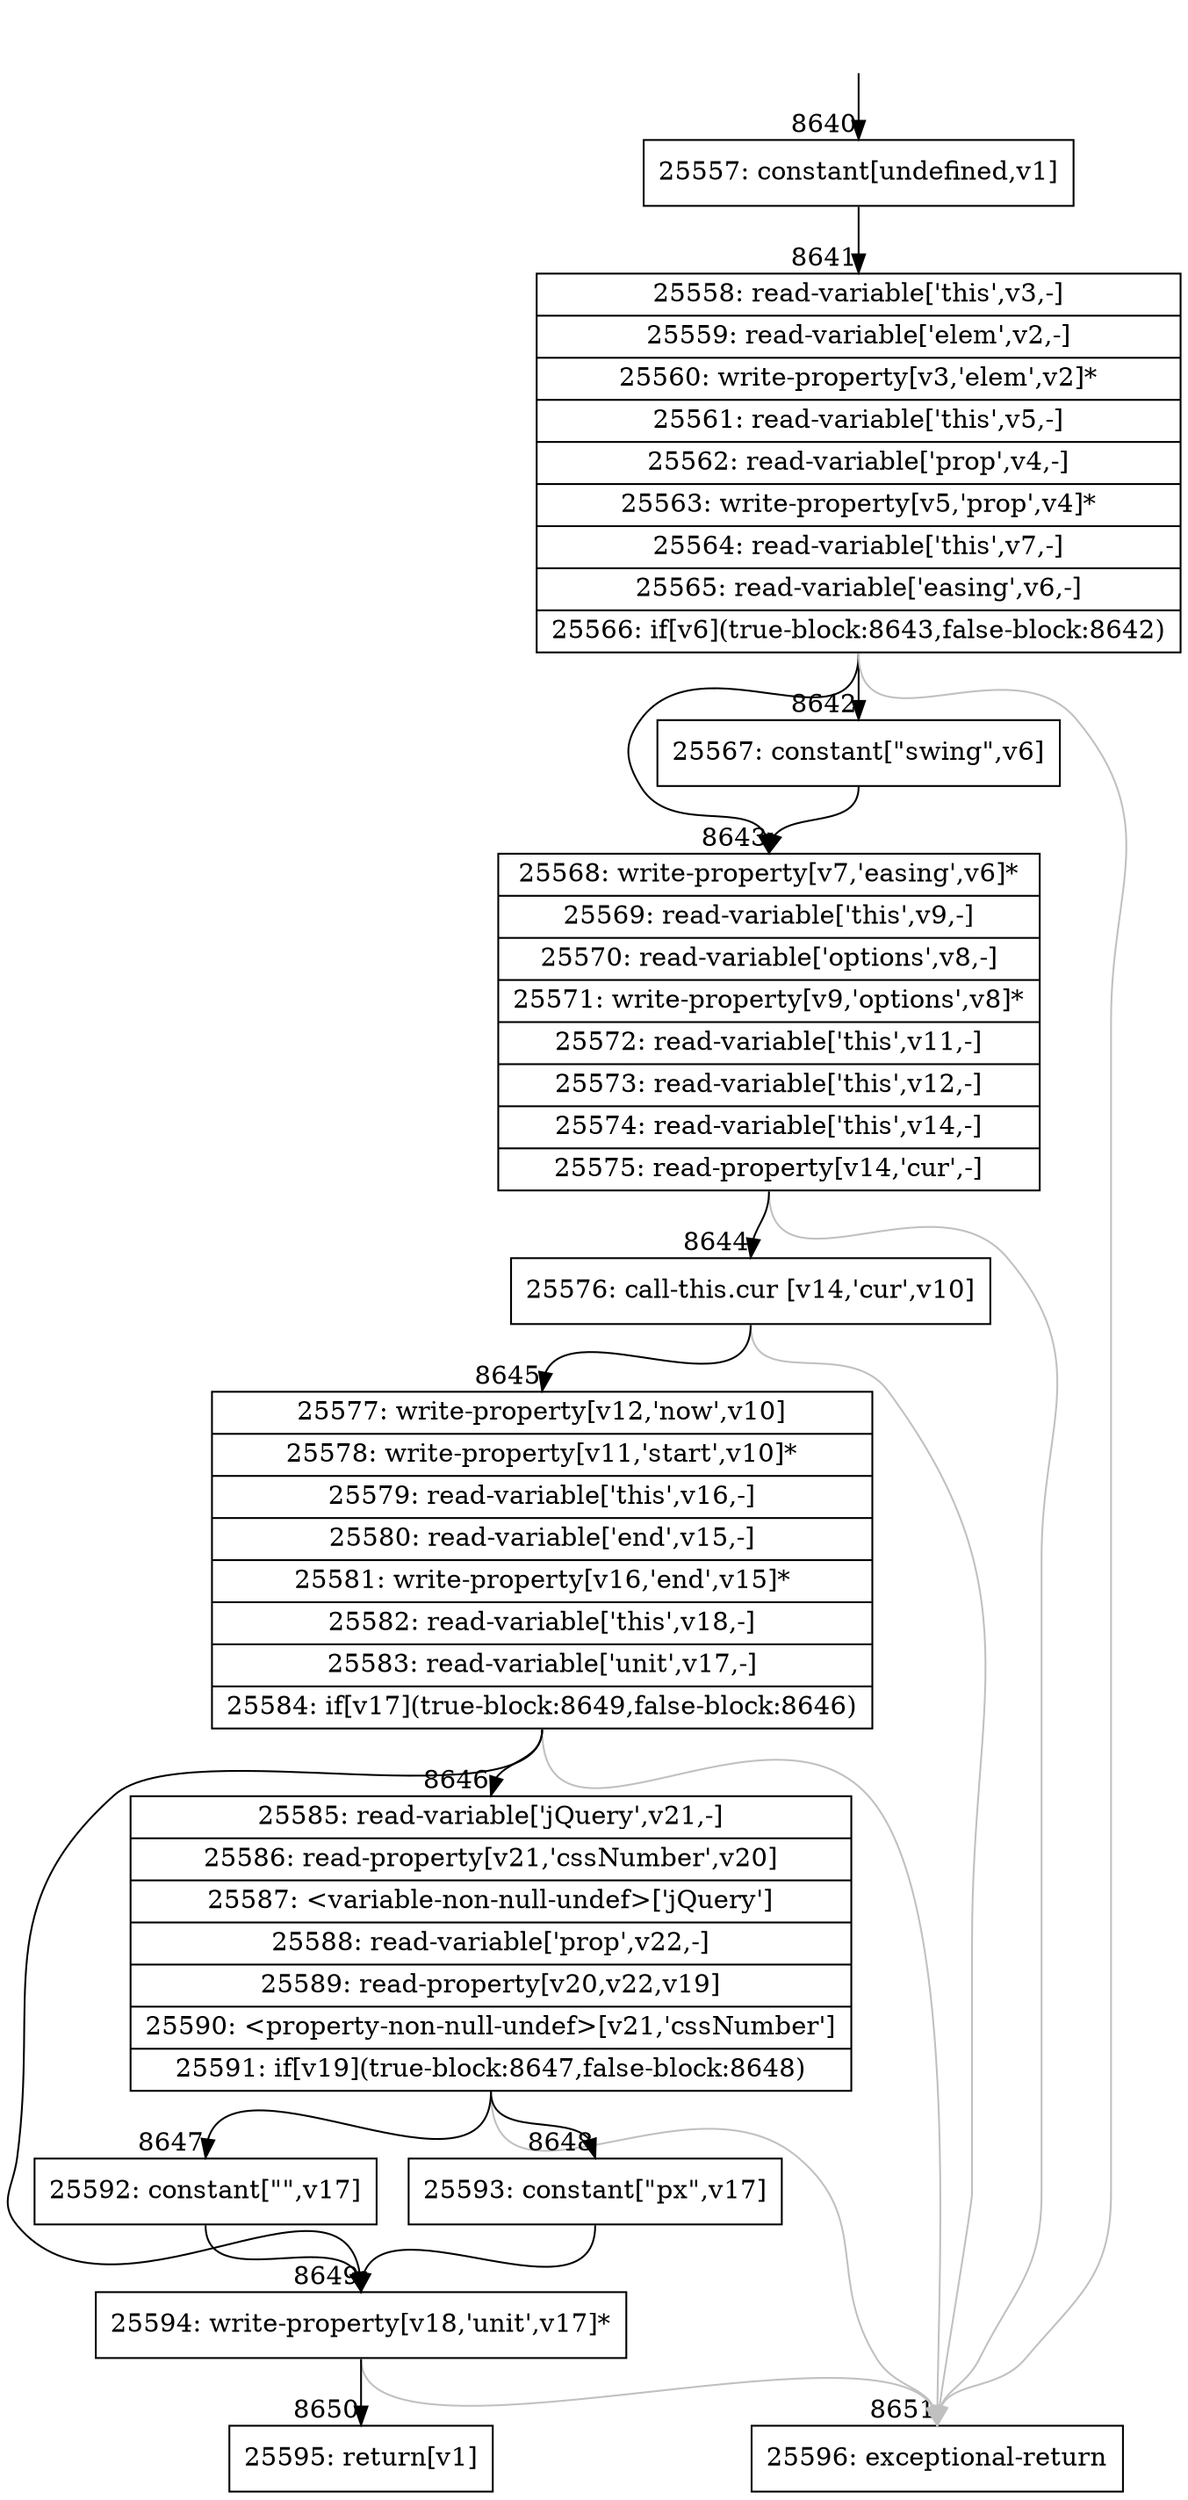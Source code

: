 digraph {
rankdir="TD"
BB_entry534[shape=none,label=""];
BB_entry534 -> BB8640 [tailport=s, headport=n, headlabel="    8640"]
BB8640 [shape=record label="{25557: constant[undefined,v1]}" ] 
BB8640 -> BB8641 [tailport=s, headport=n, headlabel="      8641"]
BB8641 [shape=record label="{25558: read-variable['this',v3,-]|25559: read-variable['elem',v2,-]|25560: write-property[v3,'elem',v2]*|25561: read-variable['this',v5,-]|25562: read-variable['prop',v4,-]|25563: write-property[v5,'prop',v4]*|25564: read-variable['this',v7,-]|25565: read-variable['easing',v6,-]|25566: if[v6](true-block:8643,false-block:8642)}" ] 
BB8641 -> BB8643 [tailport=s, headport=n, headlabel="      8643"]
BB8641 -> BB8642 [tailport=s, headport=n, headlabel="      8642"]
BB8641 -> BB8651 [tailport=s, headport=n, color=gray, headlabel="      8651"]
BB8642 [shape=record label="{25567: constant[\"swing\",v6]}" ] 
BB8642 -> BB8643 [tailport=s, headport=n]
BB8643 [shape=record label="{25568: write-property[v7,'easing',v6]*|25569: read-variable['this',v9,-]|25570: read-variable['options',v8,-]|25571: write-property[v9,'options',v8]*|25572: read-variable['this',v11,-]|25573: read-variable['this',v12,-]|25574: read-variable['this',v14,-]|25575: read-property[v14,'cur',-]}" ] 
BB8643 -> BB8644 [tailport=s, headport=n, headlabel="      8644"]
BB8643 -> BB8651 [tailport=s, headport=n, color=gray]
BB8644 [shape=record label="{25576: call-this.cur [v14,'cur',v10]}" ] 
BB8644 -> BB8645 [tailport=s, headport=n, headlabel="      8645"]
BB8644 -> BB8651 [tailport=s, headport=n, color=gray]
BB8645 [shape=record label="{25577: write-property[v12,'now',v10]|25578: write-property[v11,'start',v10]*|25579: read-variable['this',v16,-]|25580: read-variable['end',v15,-]|25581: write-property[v16,'end',v15]*|25582: read-variable['this',v18,-]|25583: read-variable['unit',v17,-]|25584: if[v17](true-block:8649,false-block:8646)}" ] 
BB8645 -> BB8649 [tailport=s, headport=n, headlabel="      8649"]
BB8645 -> BB8646 [tailport=s, headport=n, headlabel="      8646"]
BB8645 -> BB8651 [tailport=s, headport=n, color=gray]
BB8646 [shape=record label="{25585: read-variable['jQuery',v21,-]|25586: read-property[v21,'cssNumber',v20]|25587: \<variable-non-null-undef\>['jQuery']|25588: read-variable['prop',v22,-]|25589: read-property[v20,v22,v19]|25590: \<property-non-null-undef\>[v21,'cssNumber']|25591: if[v19](true-block:8647,false-block:8648)}" ] 
BB8646 -> BB8647 [tailport=s, headport=n, headlabel="      8647"]
BB8646 -> BB8648 [tailport=s, headport=n, headlabel="      8648"]
BB8646 -> BB8651 [tailport=s, headport=n, color=gray]
BB8647 [shape=record label="{25592: constant[\"\",v17]}" ] 
BB8647 -> BB8649 [tailport=s, headport=n]
BB8648 [shape=record label="{25593: constant[\"px\",v17]}" ] 
BB8648 -> BB8649 [tailport=s, headport=n]
BB8649 [shape=record label="{25594: write-property[v18,'unit',v17]*}" ] 
BB8649 -> BB8650 [tailport=s, headport=n, headlabel="      8650"]
BB8649 -> BB8651 [tailport=s, headport=n, color=gray]
BB8650 [shape=record label="{25595: return[v1]}" ] 
BB8651 [shape=record label="{25596: exceptional-return}" ] 
}
